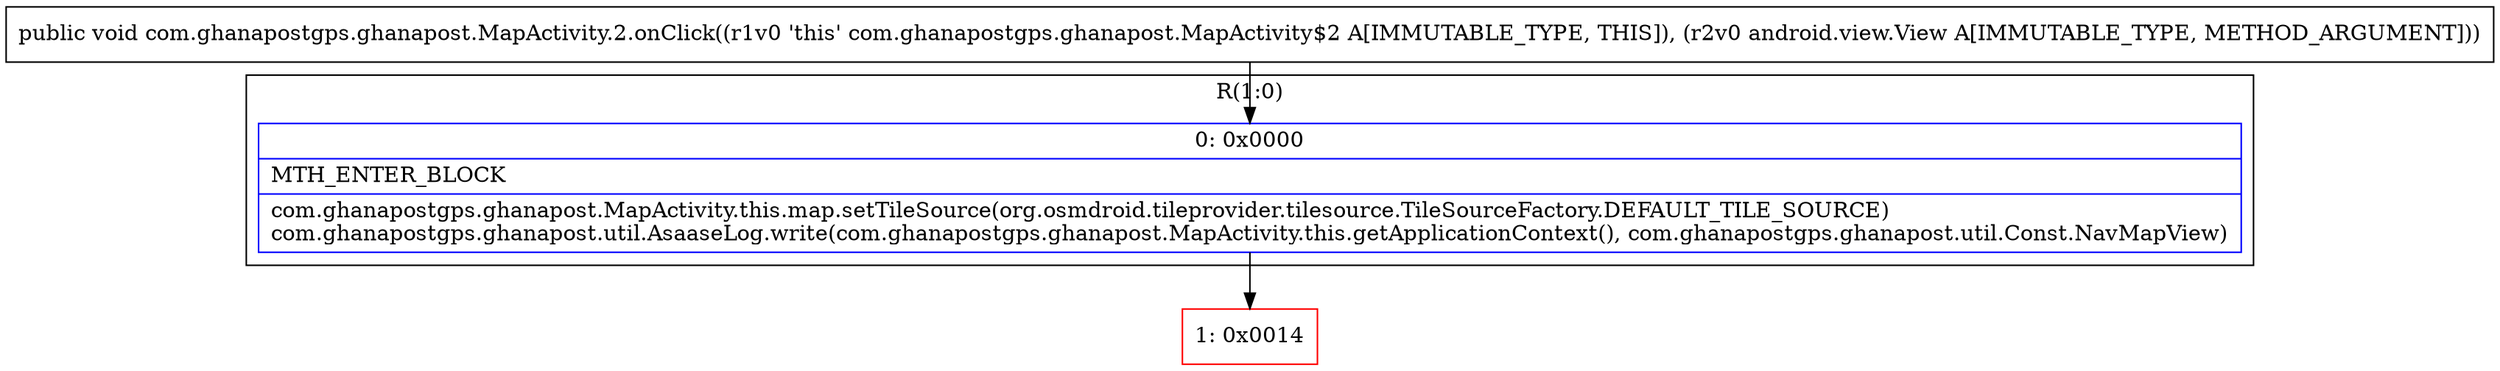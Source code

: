 digraph "CFG forcom.ghanapostgps.ghanapost.MapActivity.2.onClick(Landroid\/view\/View;)V" {
subgraph cluster_Region_2062972659 {
label = "R(1:0)";
node [shape=record,color=blue];
Node_0 [shape=record,label="{0\:\ 0x0000|MTH_ENTER_BLOCK\l|com.ghanapostgps.ghanapost.MapActivity.this.map.setTileSource(org.osmdroid.tileprovider.tilesource.TileSourceFactory.DEFAULT_TILE_SOURCE)\lcom.ghanapostgps.ghanapost.util.AsaaseLog.write(com.ghanapostgps.ghanapost.MapActivity.this.getApplicationContext(), com.ghanapostgps.ghanapost.util.Const.NavMapView)\l}"];
}
Node_1 [shape=record,color=red,label="{1\:\ 0x0014}"];
MethodNode[shape=record,label="{public void com.ghanapostgps.ghanapost.MapActivity.2.onClick((r1v0 'this' com.ghanapostgps.ghanapost.MapActivity$2 A[IMMUTABLE_TYPE, THIS]), (r2v0 android.view.View A[IMMUTABLE_TYPE, METHOD_ARGUMENT])) }"];
MethodNode -> Node_0;
Node_0 -> Node_1;
}

